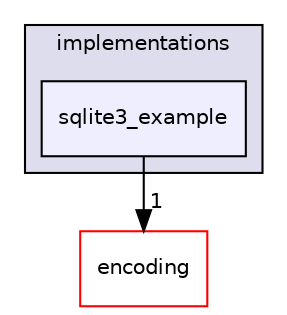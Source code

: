digraph "policy/pap/user/implementations/sqlite3_example" {
  compound=true
  node [ fontsize="10", fontname="Helvetica"];
  edge [ labelfontsize="10", labelfontname="Helvetica"];
  subgraph clusterdir_61ae4258d1b887316e199016c8bdb0f2 {
    graph [ bgcolor="#ddddee", pencolor="black", label="implementations" fontname="Helvetica", fontsize="10", URL="dir_61ae4258d1b887316e199016c8bdb0f2.html"]
  dir_e8fce65914a3b75b997fcc331b1911e9 [shape=box, label="sqlite3_example", style="filled", fillcolor="#eeeeff", pencolor="black", URL="dir_e8fce65914a3b75b997fcc331b1911e9.html"];
  }
  dir_610a2b56a275b26200d5acaaa4c9d913 [shape=box label="encoding" fillcolor="white" style="filled" color="red" URL="dir_610a2b56a275b26200d5acaaa4c9d913.html"];
  dir_e8fce65914a3b75b997fcc331b1911e9->dir_610a2b56a275b26200d5acaaa4c9d913 [headlabel="1", labeldistance=1.5 headhref="dir_000011_000005.html"];
}
